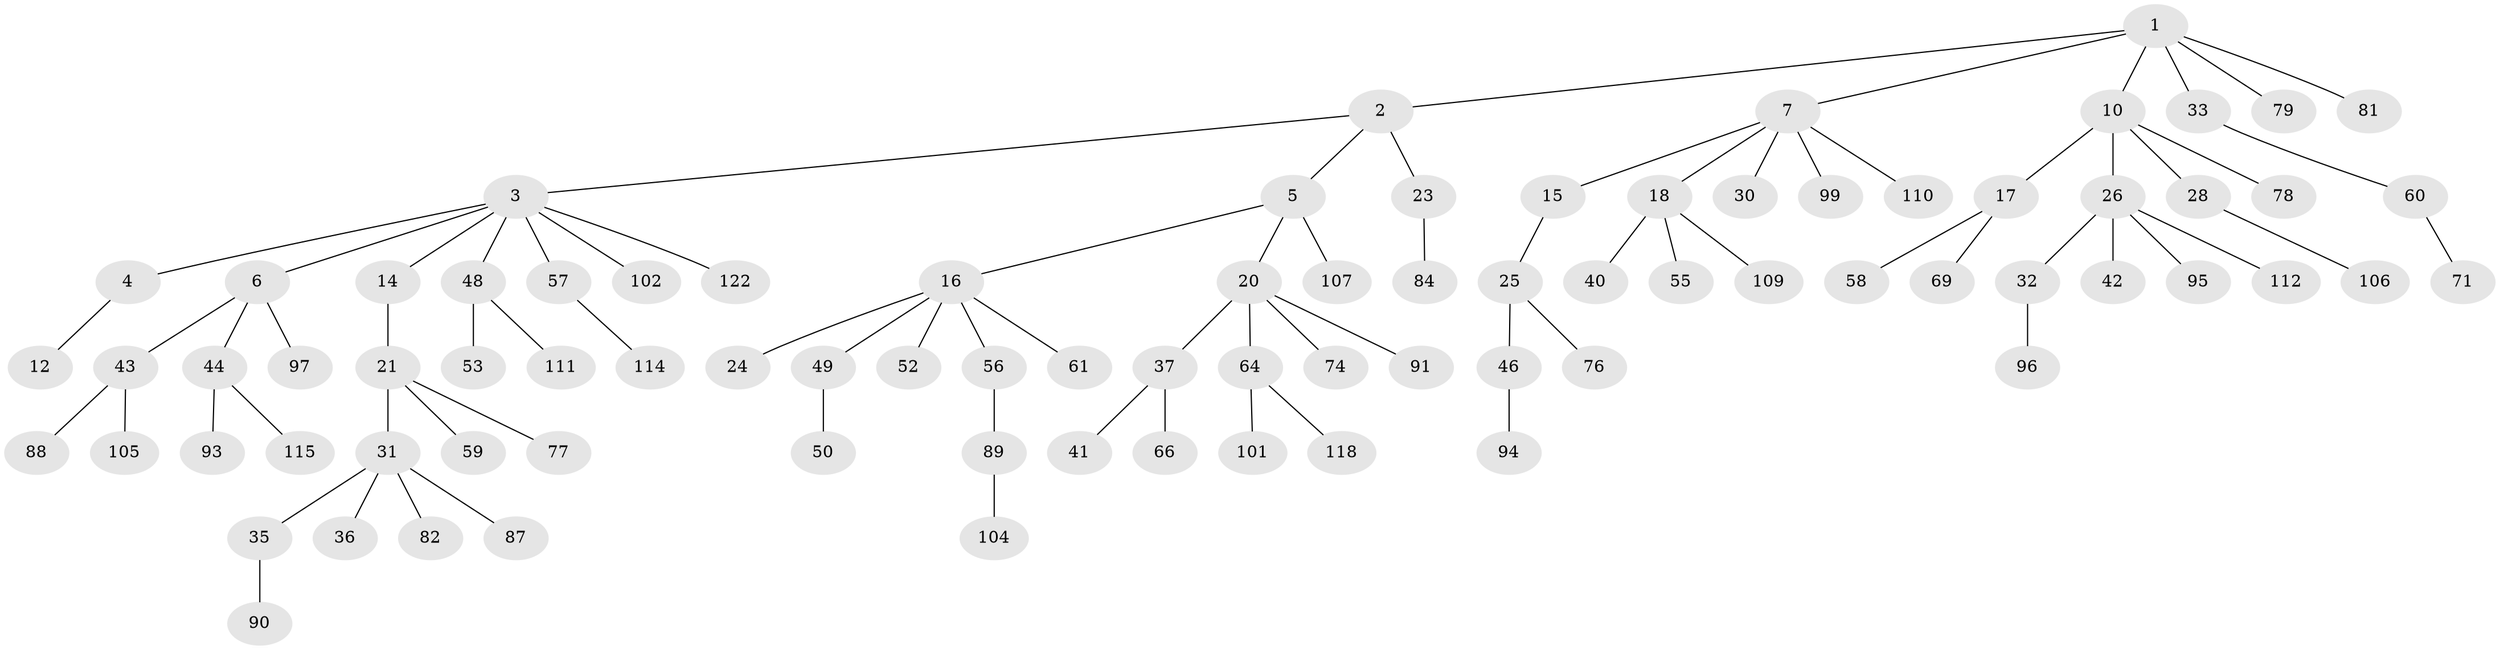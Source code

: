 // Generated by graph-tools (version 1.1) at 2025/52/02/27/25 19:52:11]
// undirected, 83 vertices, 82 edges
graph export_dot {
graph [start="1"]
  node [color=gray90,style=filled];
  1 [super="+9"];
  2 [super="+11"];
  3 [super="+65"];
  4 [super="+8"];
  5 [super="+19"];
  6 [super="+22"];
  7 [super="+27"];
  10 [super="+13"];
  12 [super="+38"];
  14;
  15 [super="+100"];
  16 [super="+34"];
  17 [super="+47"];
  18 [super="+73"];
  20;
  21 [super="+51"];
  23 [super="+62"];
  24;
  25 [super="+39"];
  26 [super="+29"];
  28 [super="+103"];
  30 [super="+92"];
  31 [super="+45"];
  32 [super="+70"];
  33 [super="+86"];
  35;
  36;
  37 [super="+121"];
  40 [super="+75"];
  41 [super="+80"];
  42 [super="+113"];
  43 [super="+68"];
  44 [super="+63"];
  46 [super="+72"];
  48 [super="+54"];
  49;
  50;
  52;
  53;
  55;
  56;
  57 [super="+83"];
  58;
  59;
  60;
  61;
  64 [super="+67"];
  66;
  69;
  71 [super="+119"];
  74 [super="+120"];
  76 [super="+108"];
  77;
  78;
  79;
  81 [super="+85"];
  82;
  84;
  87;
  88;
  89 [super="+98"];
  90 [super="+117"];
  91;
  93;
  94;
  95;
  96 [super="+125"];
  97 [super="+123"];
  99 [super="+124"];
  101;
  102;
  104;
  105;
  106;
  107;
  109;
  110;
  111;
  112 [super="+116"];
  114;
  115;
  118;
  122;
  1 -- 2;
  1 -- 7;
  1 -- 10;
  1 -- 81;
  1 -- 79;
  1 -- 33;
  2 -- 3;
  2 -- 5;
  2 -- 23;
  3 -- 4;
  3 -- 6;
  3 -- 14;
  3 -- 48;
  3 -- 57;
  3 -- 122;
  3 -- 102;
  4 -- 12;
  5 -- 16;
  5 -- 20;
  5 -- 107;
  6 -- 44;
  6 -- 97;
  6 -- 43;
  7 -- 15;
  7 -- 18;
  7 -- 30;
  7 -- 99;
  7 -- 110;
  10 -- 26;
  10 -- 78;
  10 -- 17;
  10 -- 28;
  14 -- 21;
  15 -- 25;
  16 -- 24;
  16 -- 49;
  16 -- 56;
  16 -- 52;
  16 -- 61;
  17 -- 69;
  17 -- 58;
  18 -- 40;
  18 -- 55;
  18 -- 109;
  20 -- 37;
  20 -- 64;
  20 -- 74;
  20 -- 91;
  21 -- 31;
  21 -- 59;
  21 -- 77;
  23 -- 84;
  25 -- 46;
  25 -- 76;
  26 -- 42;
  26 -- 95;
  26 -- 112;
  26 -- 32;
  28 -- 106;
  31 -- 35;
  31 -- 36;
  31 -- 82;
  31 -- 87;
  32 -- 96;
  33 -- 60;
  35 -- 90;
  37 -- 41;
  37 -- 66;
  43 -- 88;
  43 -- 105;
  44 -- 93;
  44 -- 115;
  46 -- 94;
  48 -- 53;
  48 -- 111;
  49 -- 50;
  56 -- 89;
  57 -- 114;
  60 -- 71;
  64 -- 101;
  64 -- 118;
  89 -- 104;
}
